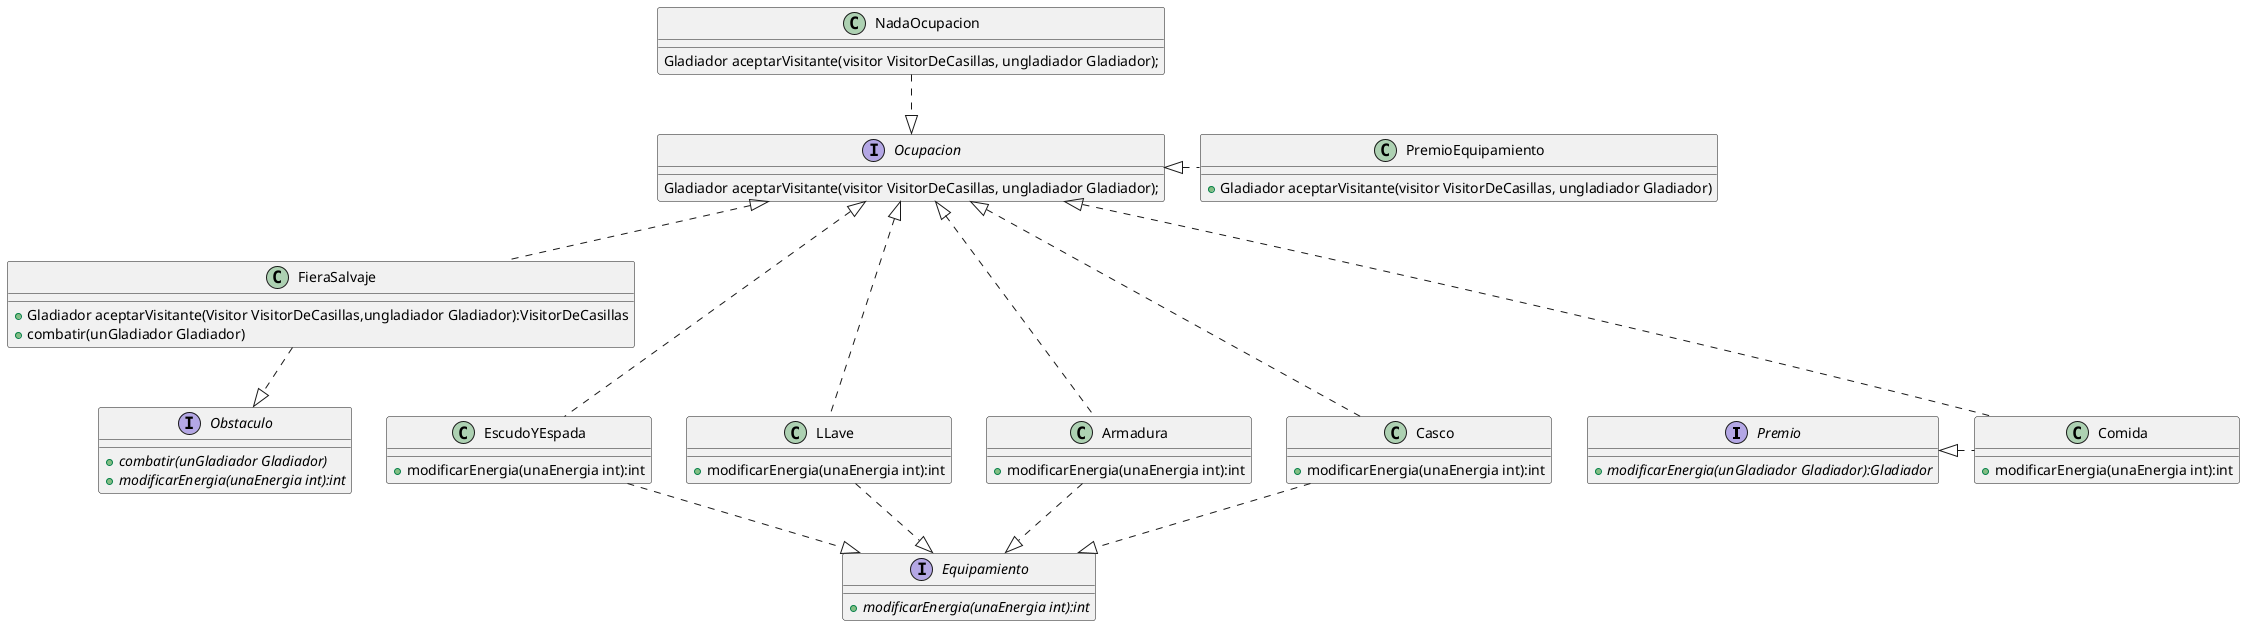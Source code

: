 @startuml

interface Premio{
    +{abstract}modificarEnergia(unGladiador Gladiador):Gladiador
}


interface  Obstaculo{
    +{abstract}combatir(unGladiador Gladiador)
    +{abstract}modificarEnergia(unaEnergia int):int
}

class PremioEquipamiento{
      +Gladiador aceptarVisitante(visitor VisitorDeCasillas, ungladiador Gladiador)
      }

interface Equipamiento{
    +{abstract}modificarEnergia(unaEnergia int):int
}
class Casco{
    +modificarEnergia(unaEnergia int):int
}
class EscudoYEspada{
    +modificarEnergia(unaEnergia int):int
}
class Armadura{
    +modificarEnergia(unaEnergia int):int
}
class LLave{
    +modificarEnergia(unaEnergia int):int
}

class Comida{
    +modificarEnergia(unaEnergia int):int
}

interface Ocupacion{
    Gladiador aceptarVisitante(visitor VisitorDeCasillas, ungladiador Gladiador);
}

class FieraSalvaje{
    +Gladiador aceptarVisitante(Visitor VisitorDeCasillas,ungladiador Gladiador):VisitorDeCasillas
    +combatir(unGladiador Gladiador)
}


class NadaOcupacion{
    Gladiador aceptarVisitante(visitor VisitorDeCasillas, ungladiador Gladiador);
}



Premio <|.right. Comida
Ocupacion <|... Comida

Equipamiento <|.up.Casco
Equipamiento <|.up. Armadura
Equipamiento <|.up. LLave
Equipamiento <|.up. EscudoYEspada


Obstaculo <|.up. FieraSalvaje
Ocupacion <|.. FieraSalvaje


Ocupacion<|.right. PremioEquipamiento
Ocupacion<|.up. NadaOcupacion
Ocupacion <|... Armadura
Ocupacion <|... Casco
Ocupacion <|... EscudoYEspada
Ocupacion <|... LLave




@enduml